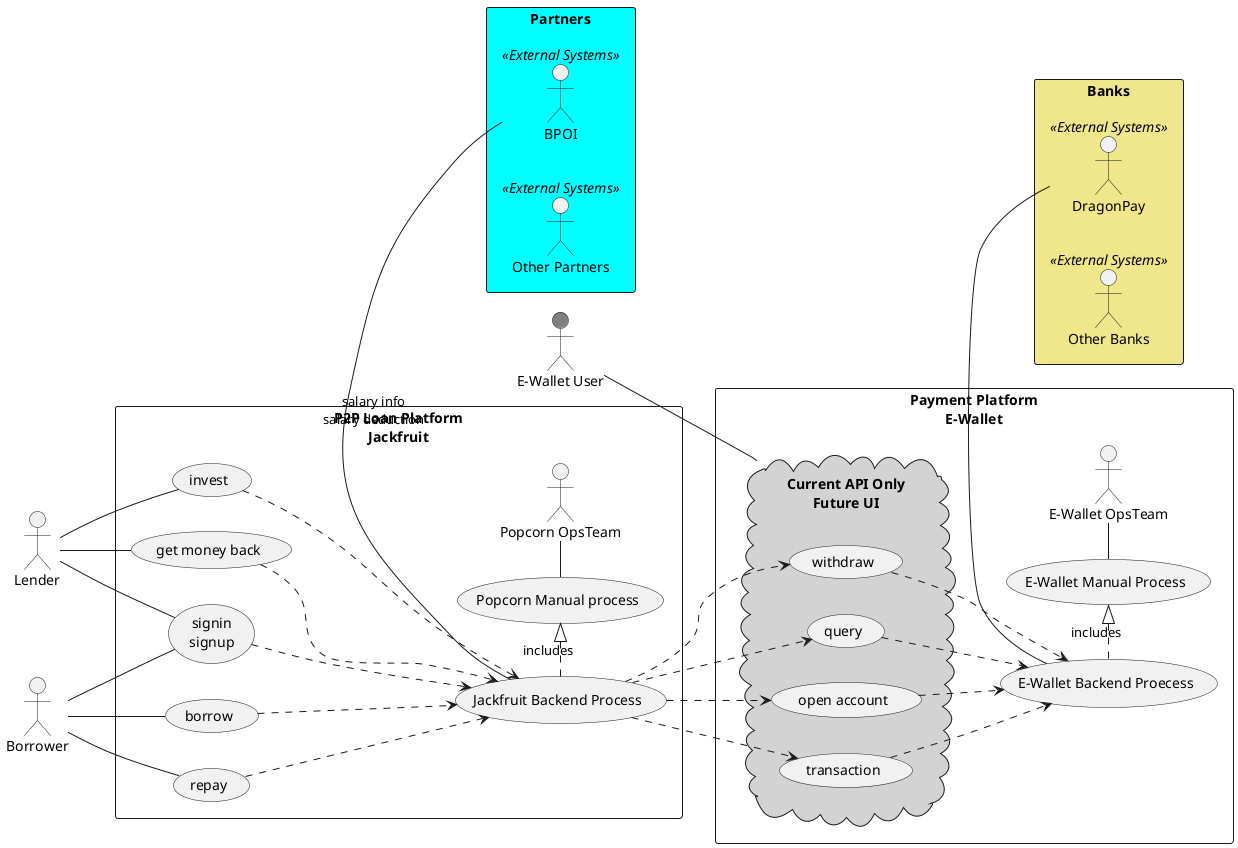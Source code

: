@startuml

left to right direction
skinparam packageStyle rectangle 

actor Lender
actor Borrower
actor "E-Wallet User" as EUSer #Grey

rectangle "P2P Loan Platform\nJackfruit" {
	Lender -- (invest)
	Lender -- (get money back)
	Borrower -- (borrow)
	Borrower -- (repay)
	Lender -- (signin\nsignup)
	Borrower -- (signin\nsignup)

	(Jackfruit Backend Process) as JP
	(signin\nsignup) ..> JP
	(invest) ..> JP
	(get money back) ..> JP
	(borrow) ..> JP
	(repay) ..> JP

	actor "Popcorn OpsTeam" as POT
	(Popcorn Manual process) - POT
	
	JP .|> (Popcorn Manual process) : includes
}

rectangle "Payment Platform\nE-Wallet" {
	cloud "Current API Only\nFuture UI" as EW #LightGrey {
		(open account)
		(transaction)
		(withdraw)
		(query)
	}

	(E-Wallet Backend Proecess) as EP
	(open account) ..> EP
	(transaction) ..> EP
	(withdraw) ..> EP
	(query) ..> EP
	EP .|> (E-Wallet Manual Process) : includes

	actor "E-Wallet OpsTeam" as EOT
	(E-Wallet Manual Process) - EOT
}

rectangle Partners #Aqua {
	actor BPOI  << External Systems >>
	actor "Other Partners"  << External Systems >>
}

rectangle Banks #Khaki {
	actor DragonPay << External Systems >>
	actor "Other Banks" << External Systems >>
}

JP ..> (open account)
JP ..> (transaction)
JP ..> (withdraw)
JP ..> (query)

JP - BPOI : salary info\nsalary deduction

EP - DragonPay

EUSer -- EW


@enduml
